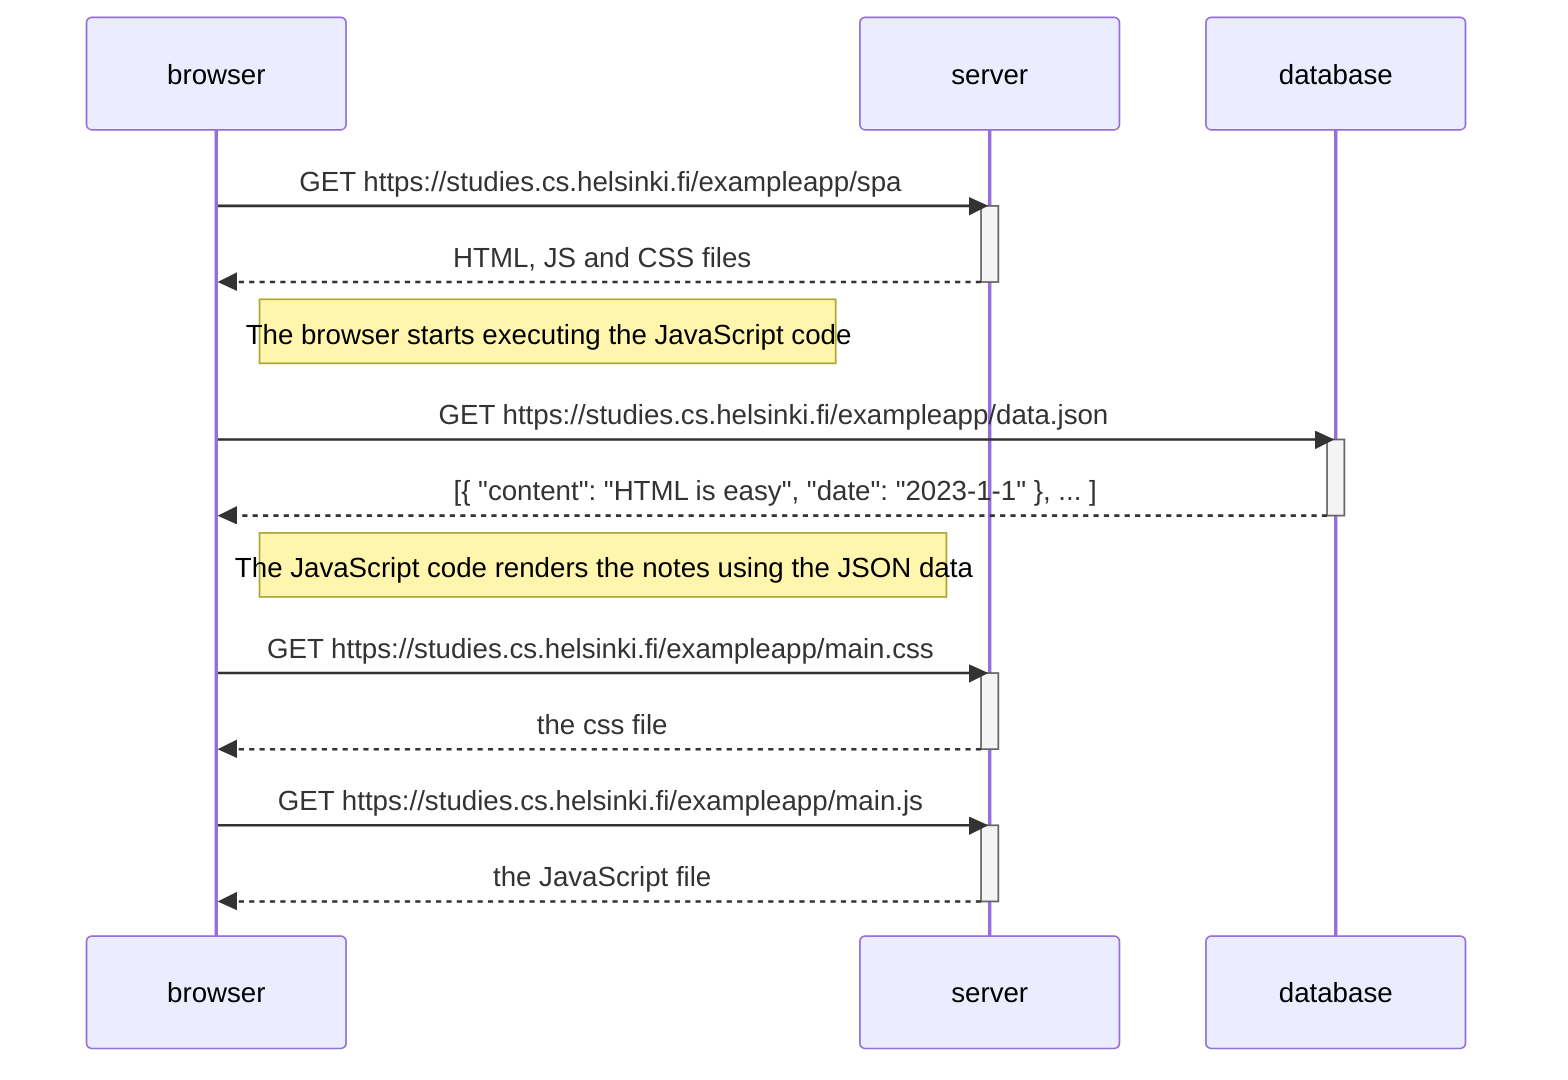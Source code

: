sequenceDiagram
    participant browser
    participant server
    participant database

    browser->>server: GET https://studies.cs.helsinki.fi/exampleapp/spa
    activate server
    server-->>browser: HTML, JS and CSS files
    deactivate server

    Note right of browser: The browser starts executing the JavaScript code

    browser->>database: GET https://studies.cs.helsinki.fi/exampleapp/data.json
    activate database
    database-->>browser: [{ "content": "HTML is easy", "date": "2023-1-1" }, ... ]
    deactivate database

    Note right of browser: The JavaScript code renders the notes using the JSON data

    browser->>server: GET https://studies.cs.helsinki.fi/exampleapp/main.css
    activate server
    server-->>browser: the css file
    deactivate server

    browser->>server: GET https://studies.cs.helsinki.fi/exampleapp/main.js
    activate server
    server-->>browser: the JavaScript file
    deactivate server
